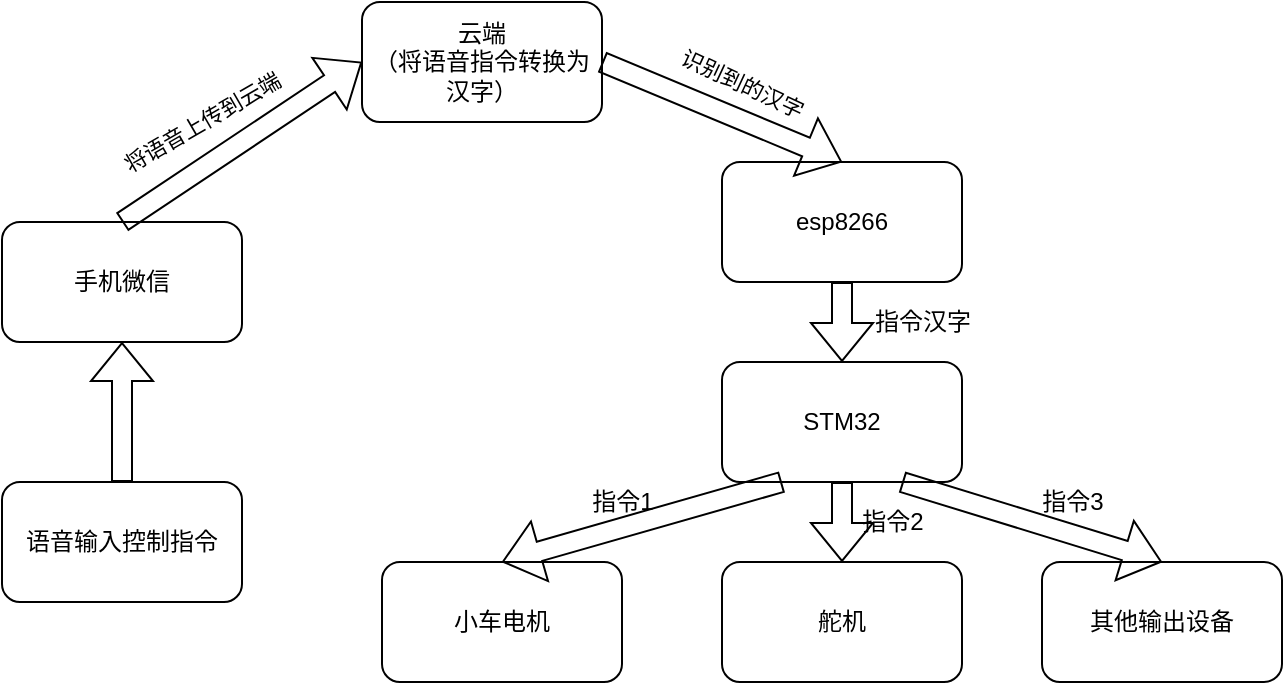 <mxfile version="16.5.1" type="device"><diagram id="3zCySihdiG6lIrrpcFXF" name="第 1 页"><mxGraphModel dx="1422" dy="865" grid="1" gridSize="10" guides="1" tooltips="1" connect="1" arrows="1" fold="1" page="1" pageScale="1" pageWidth="827" pageHeight="1169" math="0" shadow="0"><root><mxCell id="0"/><mxCell id="1" parent="0"/><mxCell id="dujB2_sua_pS8AGp-dwA-1" value="手机微信" style="rounded=1;whiteSpace=wrap;html=1;" parent="1" vertex="1"><mxGeometry x="60" y="130" width="120" height="60" as="geometry"/></mxCell><mxCell id="dujB2_sua_pS8AGp-dwA-2" value="云端&lt;br&gt;（将语音指令转换为汉字）" style="rounded=1;whiteSpace=wrap;html=1;" parent="1" vertex="1"><mxGeometry x="240" y="20" width="120" height="60" as="geometry"/></mxCell><mxCell id="sx_Qoa9umcCKB9sd6tI--1" value="esp8266" style="rounded=1;whiteSpace=wrap;html=1;" parent="1" vertex="1"><mxGeometry x="420" y="100" width="120" height="60" as="geometry"/></mxCell><mxCell id="sx_Qoa9umcCKB9sd6tI--2" value="STM32" style="rounded=1;whiteSpace=wrap;html=1;" parent="1" vertex="1"><mxGeometry x="420" y="200" width="120" height="60" as="geometry"/></mxCell><mxCell id="eYJjqcPwuC4qgT13OoUt-1" value="小车电机" style="rounded=1;whiteSpace=wrap;html=1;" parent="1" vertex="1"><mxGeometry x="250" y="300" width="120" height="60" as="geometry"/></mxCell><mxCell id="eYJjqcPwuC4qgT13OoUt-2" value="舵机" style="rounded=1;whiteSpace=wrap;html=1;" parent="1" vertex="1"><mxGeometry x="420" y="300" width="120" height="60" as="geometry"/></mxCell><mxCell id="eYJjqcPwuC4qgT13OoUt-3" value="其他输出设备" style="rounded=1;whiteSpace=wrap;html=1;" parent="1" vertex="1"><mxGeometry x="580" y="300" width="120" height="60" as="geometry"/></mxCell><mxCell id="eYJjqcPwuC4qgT13OoUt-4" value="语音输入控制指令" style="rounded=1;whiteSpace=wrap;html=1;" parent="1" vertex="1"><mxGeometry x="60" y="260" width="120" height="60" as="geometry"/></mxCell><mxCell id="eYJjqcPwuC4qgT13OoUt-5" value="" style="shape=flexArrow;endArrow=classic;html=1;rounded=0;entryX=0.5;entryY=1;entryDx=0;entryDy=0;" parent="1" target="dujB2_sua_pS8AGp-dwA-1" edge="1"><mxGeometry width="50" height="50" relative="1" as="geometry"><mxPoint x="120" y="260" as="sourcePoint"/><mxPoint x="170" y="210" as="targetPoint"/></mxGeometry></mxCell><mxCell id="eYJjqcPwuC4qgT13OoUt-7" value="" style="shape=flexArrow;endArrow=classic;html=1;rounded=0;entryX=0;entryY=0.5;entryDx=0;entryDy=0;exitX=0.5;exitY=0;exitDx=0;exitDy=0;" parent="1" source="dujB2_sua_pS8AGp-dwA-1" target="dujB2_sua_pS8AGp-dwA-2" edge="1"><mxGeometry width="50" height="50" relative="1" as="geometry"><mxPoint x="130" y="270" as="sourcePoint"/><mxPoint x="130" y="200" as="targetPoint"/><Array as="points"/></mxGeometry></mxCell><mxCell id="eYJjqcPwuC4qgT13OoUt-9" value="将语音上传到云端" style="edgeLabel;html=1;align=center;verticalAlign=middle;resizable=0;points=[];rotation=-30;" parent="eYJjqcPwuC4qgT13OoUt-7" vertex="1" connectable="0"><mxGeometry x="0.173" y="-5" relative="1" as="geometry"><mxPoint x="-33" y="-7" as="offset"/></mxGeometry></mxCell><mxCell id="eYJjqcPwuC4qgT13OoUt-8" value="" style="shape=flexArrow;endArrow=classic;html=1;rounded=0;entryX=0.5;entryY=0;entryDx=0;entryDy=0;exitX=1;exitY=0.5;exitDx=0;exitDy=0;" parent="1" source="dujB2_sua_pS8AGp-dwA-2" target="sx_Qoa9umcCKB9sd6tI--1" edge="1"><mxGeometry width="50" height="50" relative="1" as="geometry"><mxPoint x="130" y="140" as="sourcePoint"/><mxPoint x="250" y="60" as="targetPoint"/><Array as="points"/></mxGeometry></mxCell><mxCell id="eYJjqcPwuC4qgT13OoUt-11" value="识别到的汉字" style="edgeLabel;html=1;align=center;verticalAlign=middle;resizable=0;points=[];rotation=25;" parent="eYJjqcPwuC4qgT13OoUt-8" vertex="1" connectable="0"><mxGeometry x="-0.199" y="6" relative="1" as="geometry"><mxPoint x="20" y="-4" as="offset"/></mxGeometry></mxCell><mxCell id="eYJjqcPwuC4qgT13OoUt-12" value="" style="shape=flexArrow;endArrow=classic;html=1;rounded=0;entryX=0.5;entryY=0;entryDx=0;entryDy=0;exitX=0.5;exitY=1;exitDx=0;exitDy=0;" parent="1" source="sx_Qoa9umcCKB9sd6tI--1" target="sx_Qoa9umcCKB9sd6tI--2" edge="1"><mxGeometry width="50" height="50" relative="1" as="geometry"><mxPoint x="370" y="40" as="sourcePoint"/><mxPoint x="490" y="110" as="targetPoint"/><Array as="points"/></mxGeometry></mxCell><mxCell id="eYJjqcPwuC4qgT13OoUt-14" value="指令汉字" style="text;html=1;align=center;verticalAlign=middle;resizable=0;points=[];autosize=1;strokeColor=none;fillColor=none;" parent="1" vertex="1"><mxGeometry x="490" y="170" width="60" height="20" as="geometry"/></mxCell><mxCell id="eYJjqcPwuC4qgT13OoUt-16" value="" style="shape=flexArrow;endArrow=classic;html=1;rounded=0;entryX=0.5;entryY=0;entryDx=0;entryDy=0;exitX=0.25;exitY=1;exitDx=0;exitDy=0;" parent="1" source="sx_Qoa9umcCKB9sd6tI--2" target="eYJjqcPwuC4qgT13OoUt-1" edge="1"><mxGeometry width="50" height="50" relative="1" as="geometry"><mxPoint x="490" y="160" as="sourcePoint"/><mxPoint x="490" y="210" as="targetPoint"/><Array as="points"/></mxGeometry></mxCell><mxCell id="eYJjqcPwuC4qgT13OoUt-17" value="指令1" style="text;html=1;align=center;verticalAlign=middle;resizable=0;points=[];autosize=1;strokeColor=none;fillColor=none;" parent="1" vertex="1"><mxGeometry x="345" y="260" width="50" height="20" as="geometry"/></mxCell><mxCell id="eYJjqcPwuC4qgT13OoUt-18" value="" style="shape=flexArrow;endArrow=classic;html=1;rounded=0;entryX=0.5;entryY=0;entryDx=0;entryDy=0;exitX=0.5;exitY=1;exitDx=0;exitDy=0;" parent="1" source="sx_Qoa9umcCKB9sd6tI--2" target="eYJjqcPwuC4qgT13OoUt-2" edge="1"><mxGeometry width="50" height="50" relative="1" as="geometry"><mxPoint x="490" y="160" as="sourcePoint"/><mxPoint x="490" y="210" as="targetPoint"/><Array as="points"/></mxGeometry></mxCell><mxCell id="eYJjqcPwuC4qgT13OoUt-19" value="指令2" style="text;html=1;align=center;verticalAlign=middle;resizable=0;points=[];autosize=1;strokeColor=none;fillColor=none;" parent="1" vertex="1"><mxGeometry x="480" y="270" width="50" height="20" as="geometry"/></mxCell><mxCell id="eYJjqcPwuC4qgT13OoUt-20" value="" style="shape=flexArrow;endArrow=classic;html=1;rounded=0;entryX=0.5;entryY=0;entryDx=0;entryDy=0;exitX=0.75;exitY=1;exitDx=0;exitDy=0;" parent="1" source="sx_Qoa9umcCKB9sd6tI--2" target="eYJjqcPwuC4qgT13OoUt-3" edge="1"><mxGeometry width="50" height="50" relative="1" as="geometry"><mxPoint x="490" y="270" as="sourcePoint"/><mxPoint x="490" y="320" as="targetPoint"/><Array as="points"/></mxGeometry></mxCell><mxCell id="eYJjqcPwuC4qgT13OoUt-21" value="指令3" style="text;html=1;align=center;verticalAlign=middle;resizable=0;points=[];autosize=1;strokeColor=none;fillColor=none;" parent="1" vertex="1"><mxGeometry x="570" y="260" width="50" height="20" as="geometry"/></mxCell></root></mxGraphModel></diagram></mxfile>